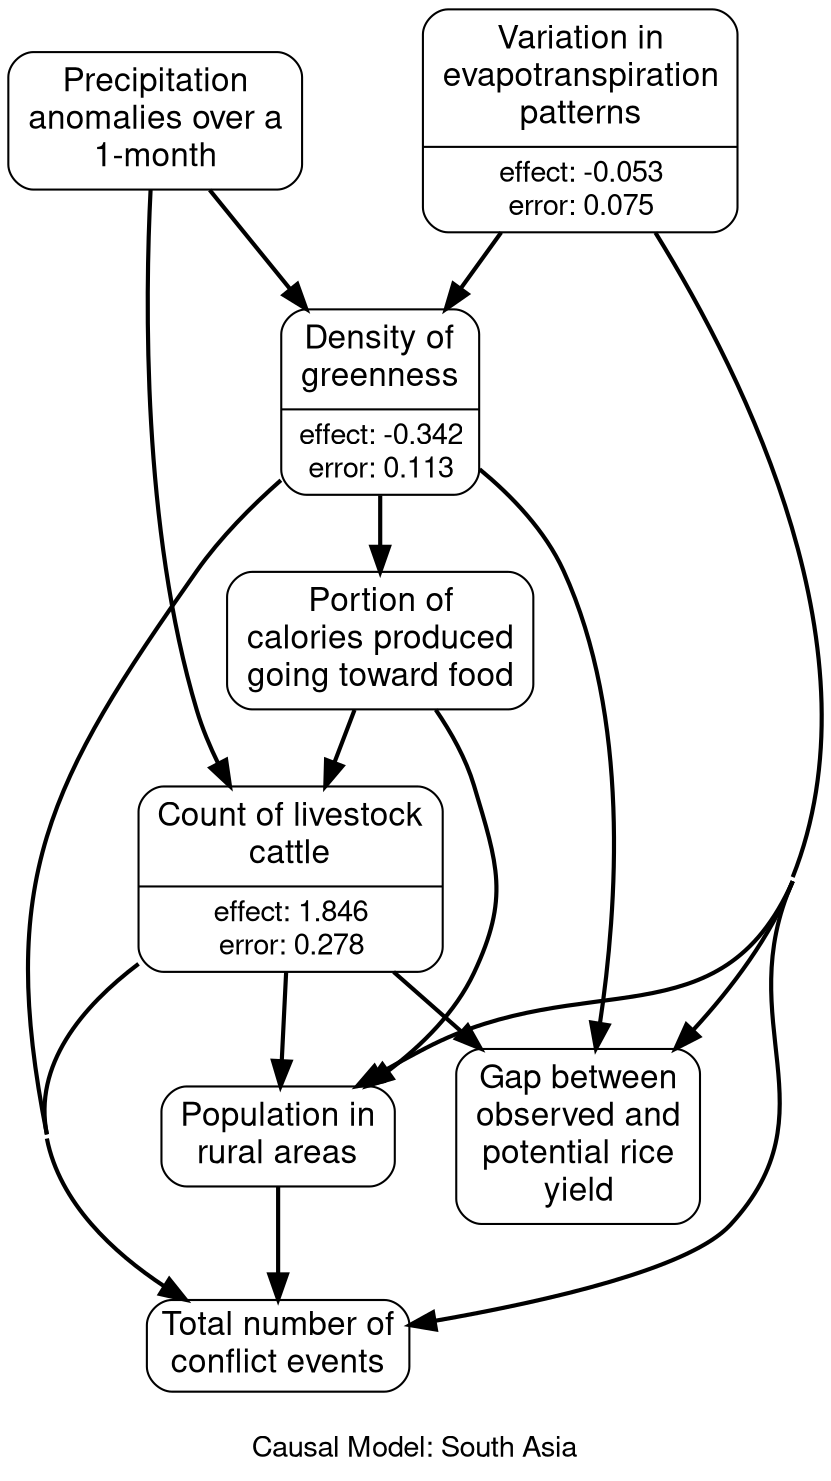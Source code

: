 # generated file for region: south_asia by CausalModelRegionGenerator
strict digraph causalModel {
fontname="Helvetica, Arial, sans-serif";
label="
Causal Model: South Asia";
labelloc = b;
nodesep = 0.4;
concentrate = true;
node[shape = Mrecord, fontname = "Helvetica, Arial, sans-serif", margin = "0.10,0.06", penwidth = 1.0];
edge[arrowsize = 1.2, penwidth = 2];

# nodes
et_anom_m_STD_m [label = <{<table align="center" border="0" cellspacing="1" cellpadding="1">
<tr><td><font point-size="16">Variation in<br/>evapotranspiration<br/>patterns<br/></font></td></tr>
</table>
|<table border="0" cellspacing="1" cellpadding="0.5"><tr><td><font point-size="14">effect: -0.053</font></td></tr>
<tr><td><font point-size="14">error: 0.075</font></td></tr></table>}>, class = rankA];
DeliveredkcalFraction_s [label = <<table align="center" border="0" cellspacing="1" cellpadding="1">
<tr><td><font point-size="16">Portion of<br/>calories produced<br/>going toward food<br/></font></td></tr>
</table>
>, class = rankB];
ndvi_act_med_m [label = <{<table align="center" border="0" cellspacing="1" cellpadding="1">
<tr><td><font point-size="16">Density of<br/>greenness<br/></font></td></tr>
</table>
|<table border="0" cellspacing="1" cellpadding="0.5"><tr><td><font point-size="14">effect: -0.342</font></td></tr>
<tr><td><font point-size="14">error: 0.113</font></td></tr></table>}>, class = rankB];
cattle_number_s [label = <{<table align="center" border="0" cellspacing="1" cellpadding="1">
<tr><td><font point-size="16">Count of livestock<br/>cattle<br/></font></td></tr>
</table>
|<table border="0" cellspacing="1" cellpadding="0.5"><tr><td><font point-size="14">effect: 1.846</font></td></tr>
<tr><td><font point-size="14">error: 0.278</font></td></tr></table>}>, class = rankB];
spi_1_f2_m [label = <<table align="center" border="0" cellspacing="1" cellpadding="1">
<tr><td><font point-size="16">Precipitation<br/>anomalies over a<br/>1-month<br/></font></td></tr>
</table>
>, class = rankA];
yield_gap_rice_s [label = <<table align="center" border="0" cellspacing="1" cellpadding="1">
<tr><td><font point-size="16">Gap between<br/>observed and<br/>potential rice<br/>yield<br/></font></td></tr>
</table>
>, class = rankB];
rurpop_s [label = <<table align="center" border="0" cellspacing="1" cellpadding="1">
<tr><td><font point-size="16">Population in<br/>rural areas<br/></font></td></tr>
</table>
>, class = rankB];
acl_sum_evnt_m [label = "Total number of
conflict events", class = rankC, shape=box, style=rounded, fontsize="16pt"];

#ranks
{rank=same; et_anom_m_STD_m spi_1_f2_m; }

# links
et_anom_m_STD_m -> ndvi_act_med_m;
et_anom_m_STD_m -> yield_gap_rice_s;
et_anom_m_STD_m -> rurpop_s;
et_anom_m_STD_m -> acl_sum_evnt_m;
DeliveredkcalFraction_s -> cattle_number_s;
DeliveredkcalFraction_s -> rurpop_s;
ndvi_act_med_m -> DeliveredkcalFraction_s;
ndvi_act_med_m -> yield_gap_rice_s;
ndvi_act_med_m -> acl_sum_evnt_m;
cattle_number_s -> yield_gap_rice_s;
cattle_number_s -> rurpop_s;
cattle_number_s -> acl_sum_evnt_m;
spi_1_f2_m -> ndvi_act_med_m;
spi_1_f2_m -> cattle_number_s;
rurpop_s -> acl_sum_evnt_m;

}
